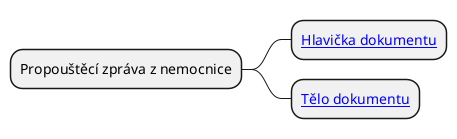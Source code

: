 @startmindmap
* Propouštěcí zpráva z nemocnice
** [[#header Hlavička dokumentu]]
** [[#body Tělo dokumentu]]
@endmindmap